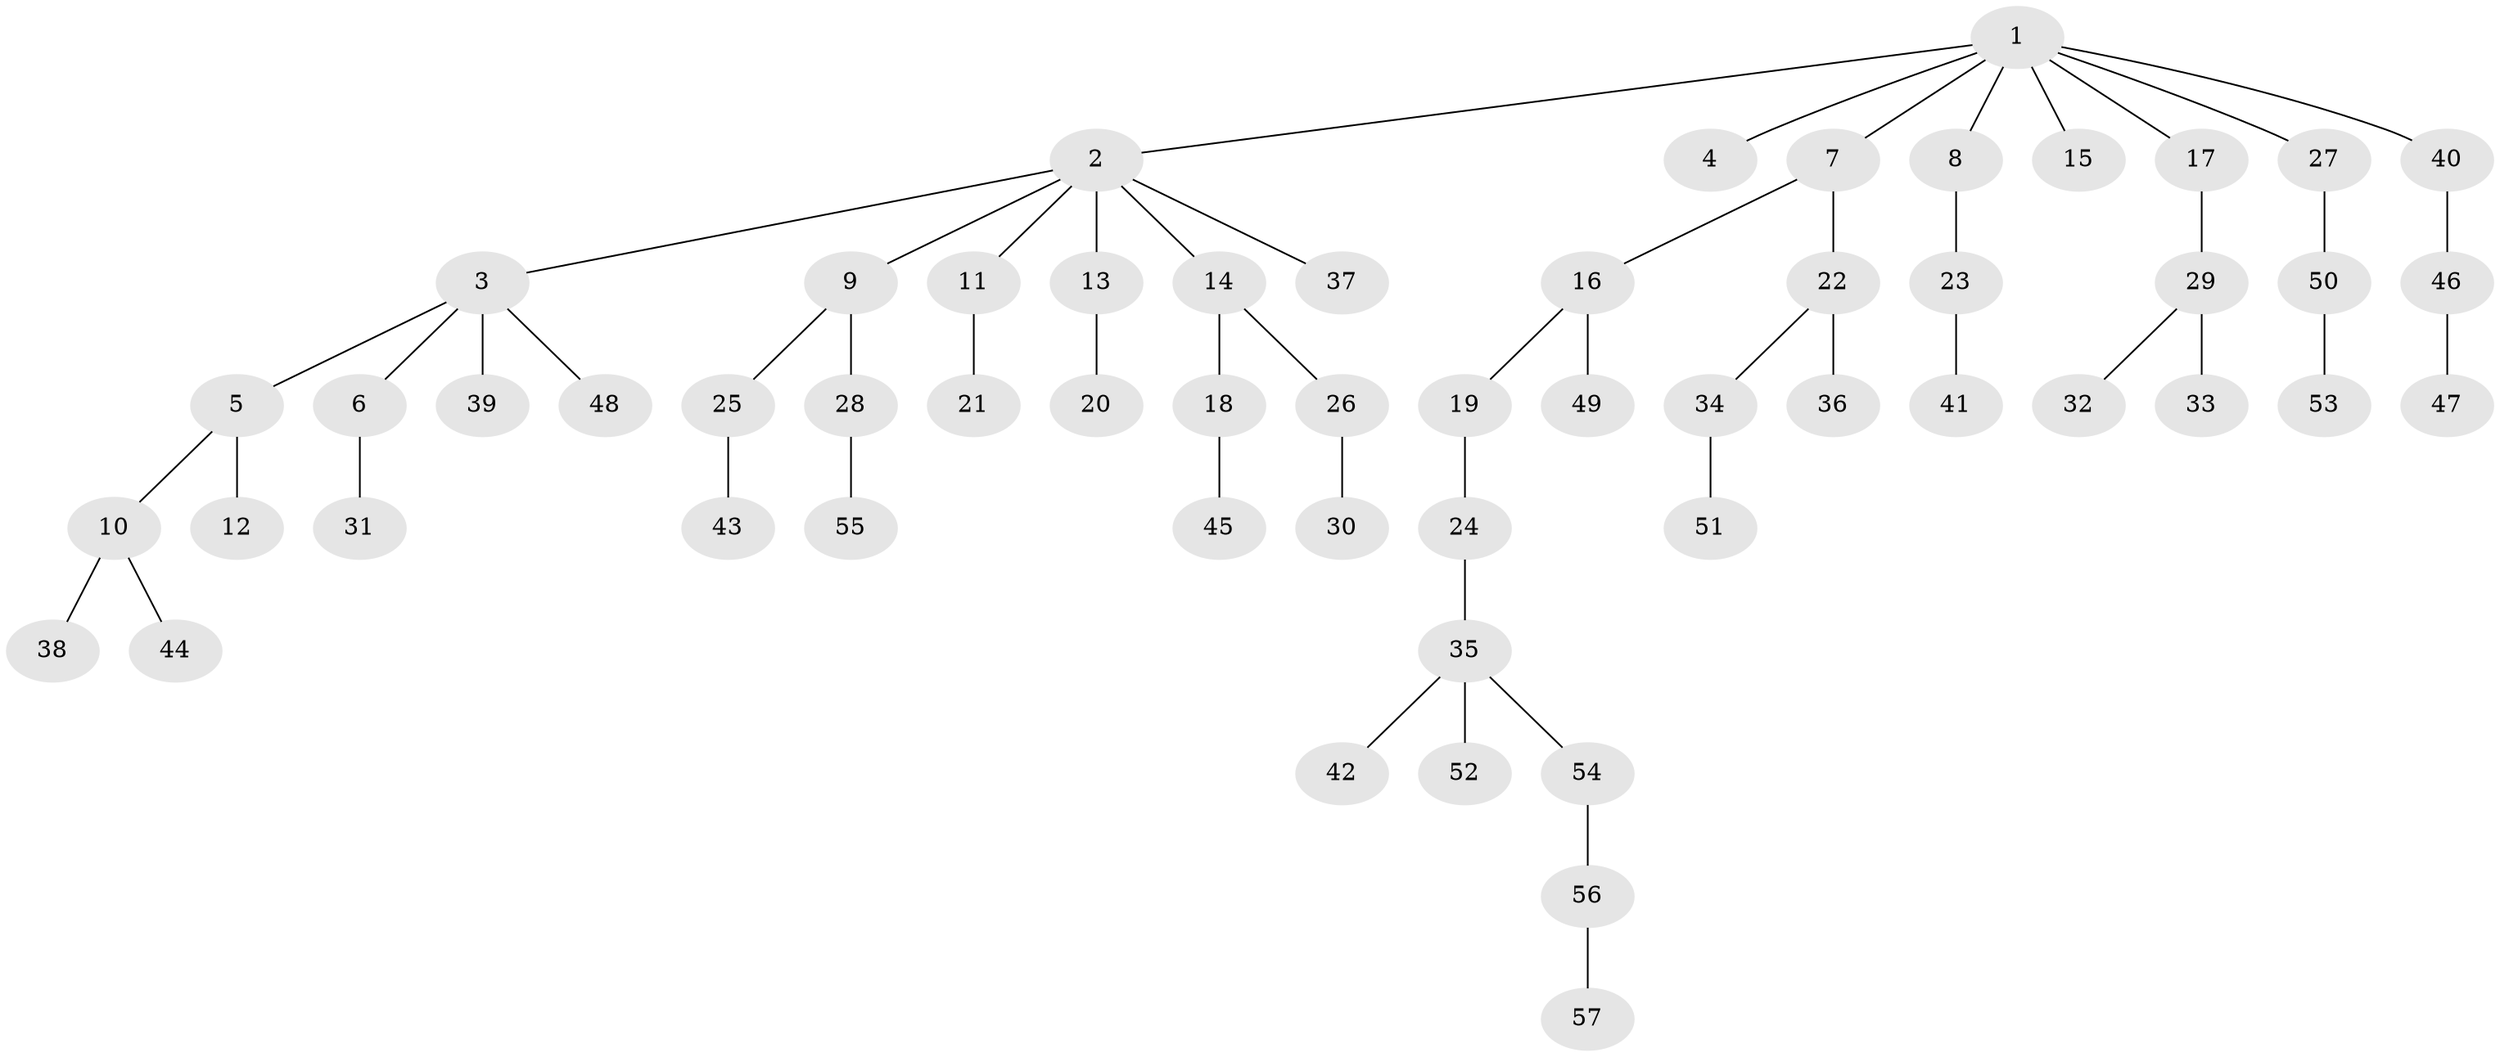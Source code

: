 // coarse degree distribution, {9: 0.02857142857142857, 6: 0.02857142857142857, 4: 0.02857142857142857, 1: 0.5142857142857142, 2: 0.3142857142857143, 3: 0.08571428571428572}
// Generated by graph-tools (version 1.1) at 2025/42/03/06/25 10:42:03]
// undirected, 57 vertices, 56 edges
graph export_dot {
graph [start="1"]
  node [color=gray90,style=filled];
  1;
  2;
  3;
  4;
  5;
  6;
  7;
  8;
  9;
  10;
  11;
  12;
  13;
  14;
  15;
  16;
  17;
  18;
  19;
  20;
  21;
  22;
  23;
  24;
  25;
  26;
  27;
  28;
  29;
  30;
  31;
  32;
  33;
  34;
  35;
  36;
  37;
  38;
  39;
  40;
  41;
  42;
  43;
  44;
  45;
  46;
  47;
  48;
  49;
  50;
  51;
  52;
  53;
  54;
  55;
  56;
  57;
  1 -- 2;
  1 -- 4;
  1 -- 7;
  1 -- 8;
  1 -- 15;
  1 -- 17;
  1 -- 27;
  1 -- 40;
  2 -- 3;
  2 -- 9;
  2 -- 11;
  2 -- 13;
  2 -- 14;
  2 -- 37;
  3 -- 5;
  3 -- 6;
  3 -- 39;
  3 -- 48;
  5 -- 10;
  5 -- 12;
  6 -- 31;
  7 -- 16;
  7 -- 22;
  8 -- 23;
  9 -- 25;
  9 -- 28;
  10 -- 38;
  10 -- 44;
  11 -- 21;
  13 -- 20;
  14 -- 18;
  14 -- 26;
  16 -- 19;
  16 -- 49;
  17 -- 29;
  18 -- 45;
  19 -- 24;
  22 -- 34;
  22 -- 36;
  23 -- 41;
  24 -- 35;
  25 -- 43;
  26 -- 30;
  27 -- 50;
  28 -- 55;
  29 -- 32;
  29 -- 33;
  34 -- 51;
  35 -- 42;
  35 -- 52;
  35 -- 54;
  40 -- 46;
  46 -- 47;
  50 -- 53;
  54 -- 56;
  56 -- 57;
}
